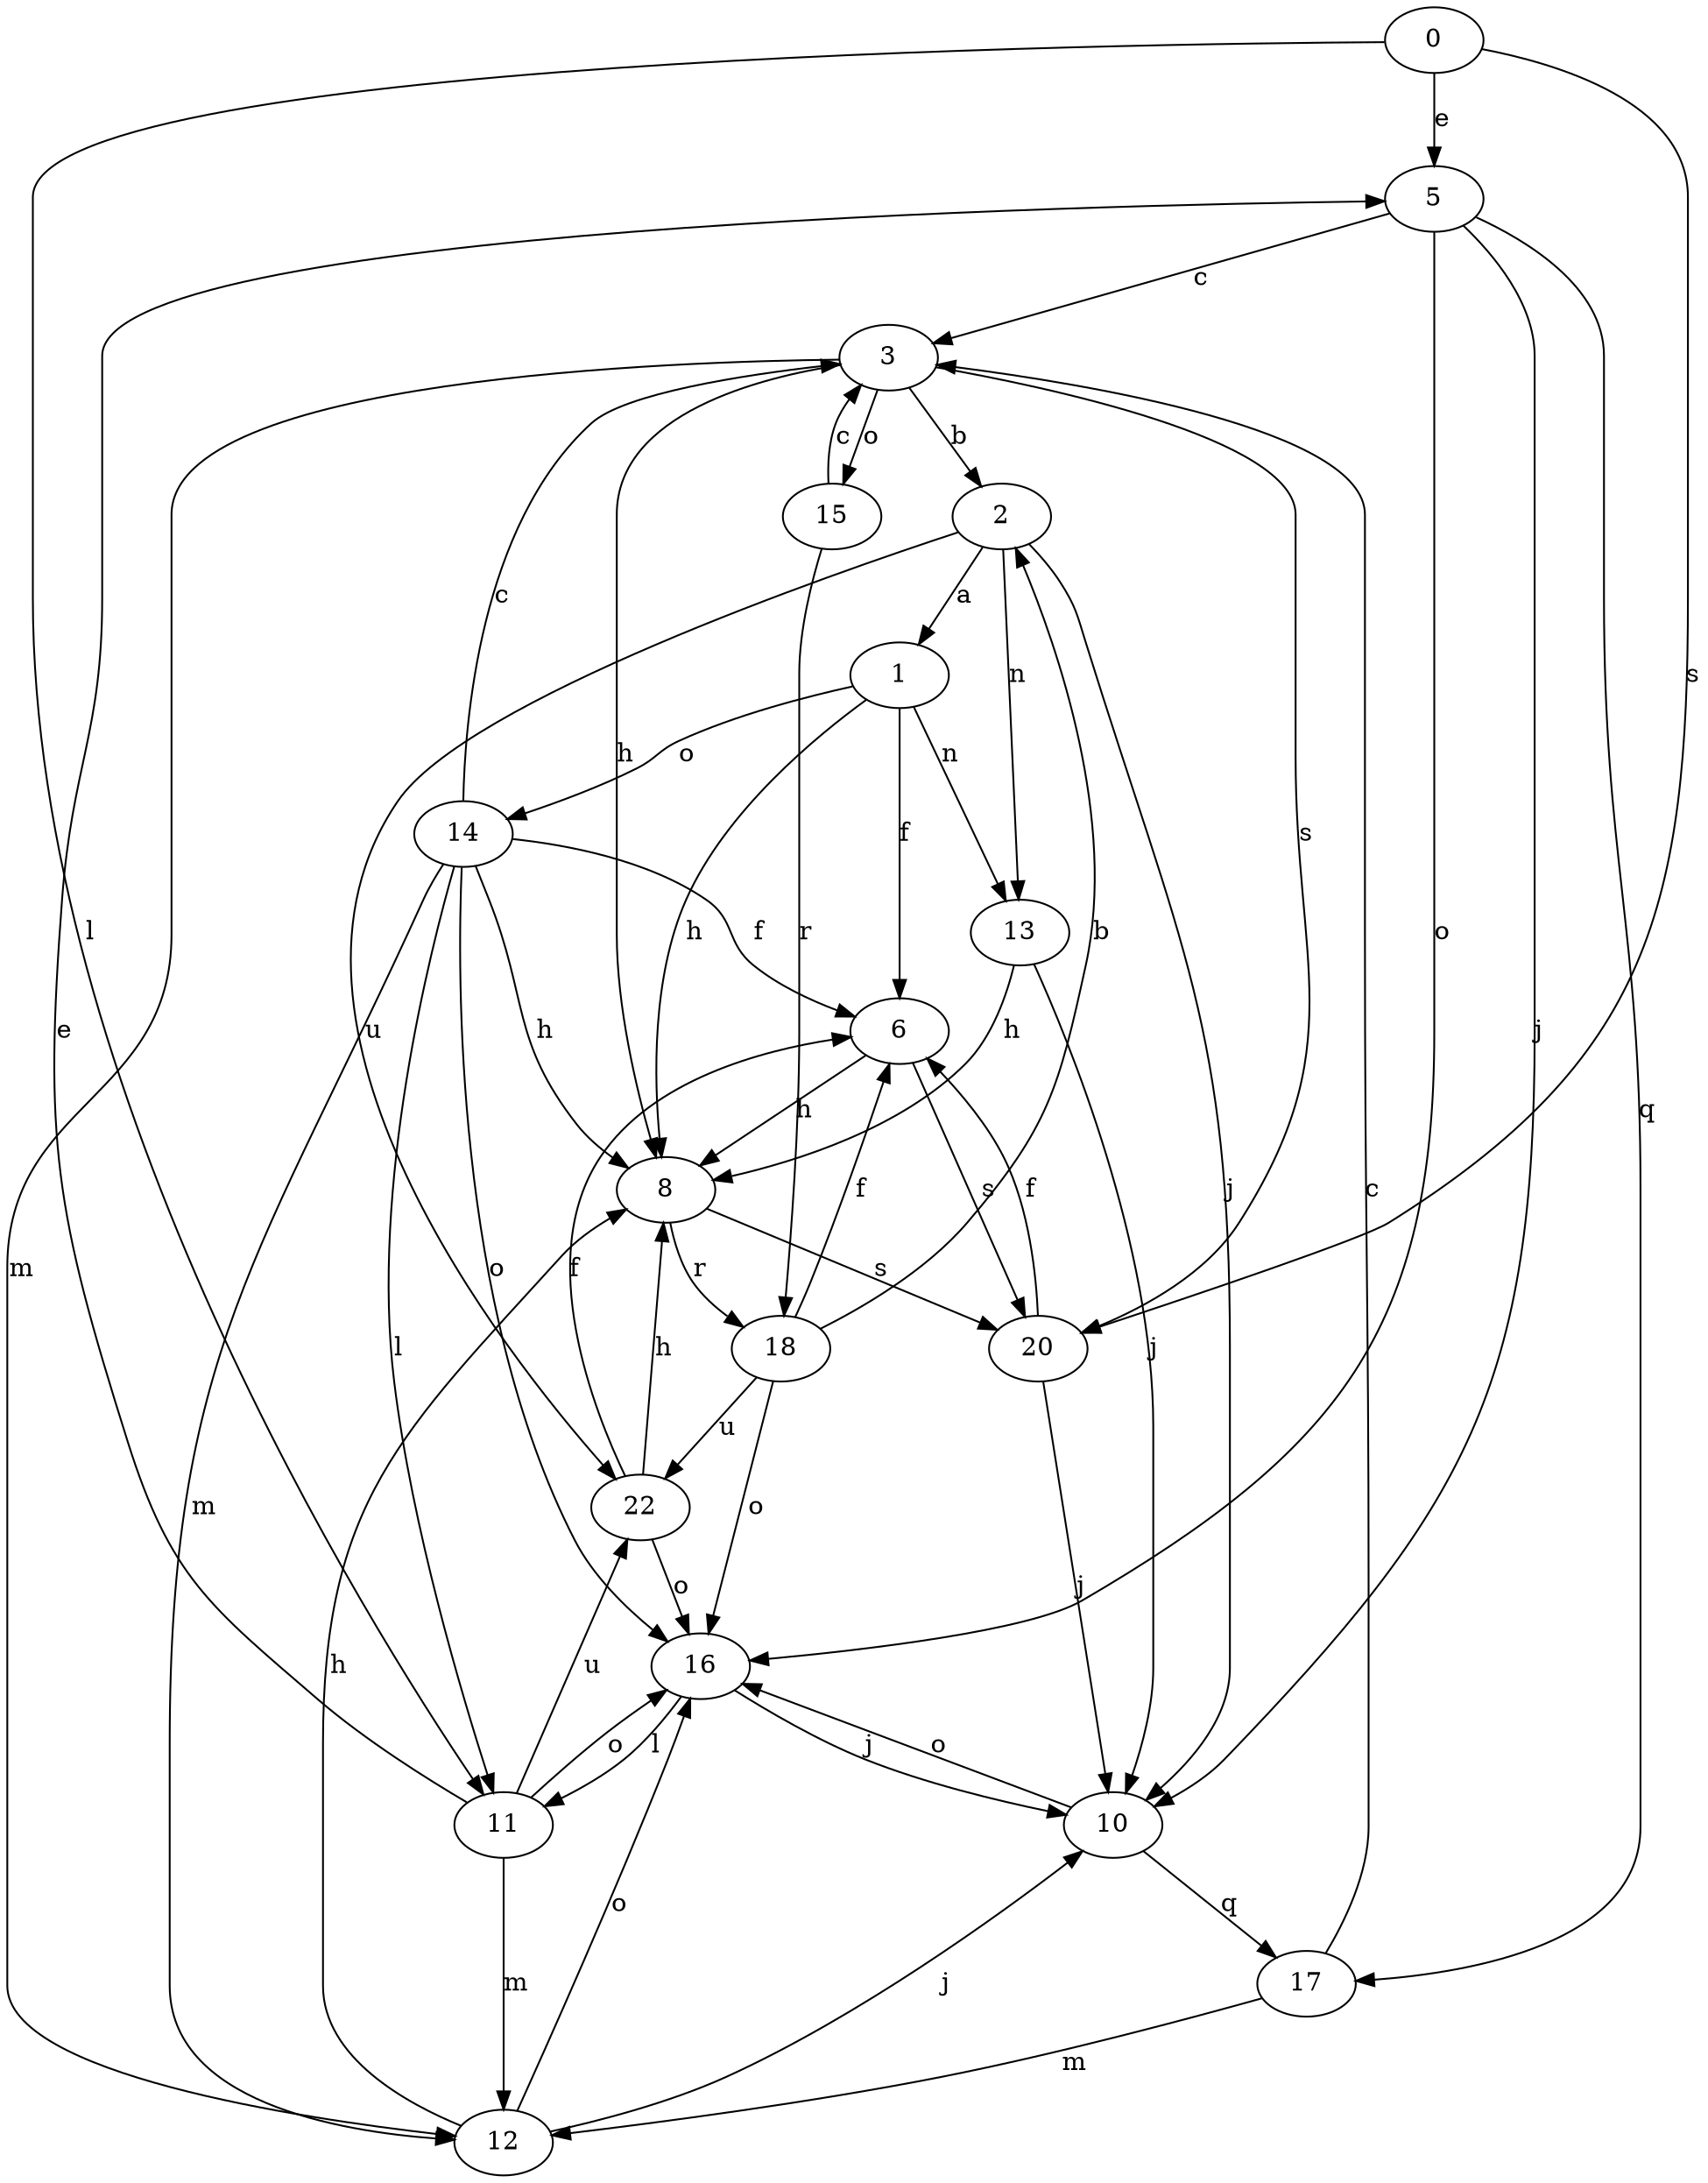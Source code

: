strict digraph  {
0;
1;
2;
3;
5;
6;
8;
10;
11;
12;
13;
14;
15;
16;
17;
18;
20;
22;
0 -> 5  [label=e];
0 -> 11  [label=l];
0 -> 20  [label=s];
1 -> 6  [label=f];
1 -> 8  [label=h];
1 -> 13  [label=n];
1 -> 14  [label=o];
2 -> 1  [label=a];
2 -> 10  [label=j];
2 -> 13  [label=n];
2 -> 22  [label=u];
3 -> 2  [label=b];
3 -> 8  [label=h];
3 -> 12  [label=m];
3 -> 15  [label=o];
3 -> 20  [label=s];
5 -> 3  [label=c];
5 -> 10  [label=j];
5 -> 16  [label=o];
5 -> 17  [label=q];
6 -> 8  [label=h];
6 -> 20  [label=s];
8 -> 18  [label=r];
8 -> 20  [label=s];
10 -> 16  [label=o];
10 -> 17  [label=q];
11 -> 5  [label=e];
11 -> 12  [label=m];
11 -> 16  [label=o];
11 -> 22  [label=u];
12 -> 8  [label=h];
12 -> 10  [label=j];
12 -> 16  [label=o];
13 -> 8  [label=h];
13 -> 10  [label=j];
14 -> 3  [label=c];
14 -> 6  [label=f];
14 -> 8  [label=h];
14 -> 11  [label=l];
14 -> 12  [label=m];
14 -> 16  [label=o];
15 -> 3  [label=c];
15 -> 18  [label=r];
16 -> 10  [label=j];
16 -> 11  [label=l];
17 -> 3  [label=c];
17 -> 12  [label=m];
18 -> 2  [label=b];
18 -> 6  [label=f];
18 -> 16  [label=o];
18 -> 22  [label=u];
20 -> 6  [label=f];
20 -> 10  [label=j];
22 -> 6  [label=f];
22 -> 8  [label=h];
22 -> 16  [label=o];
}
